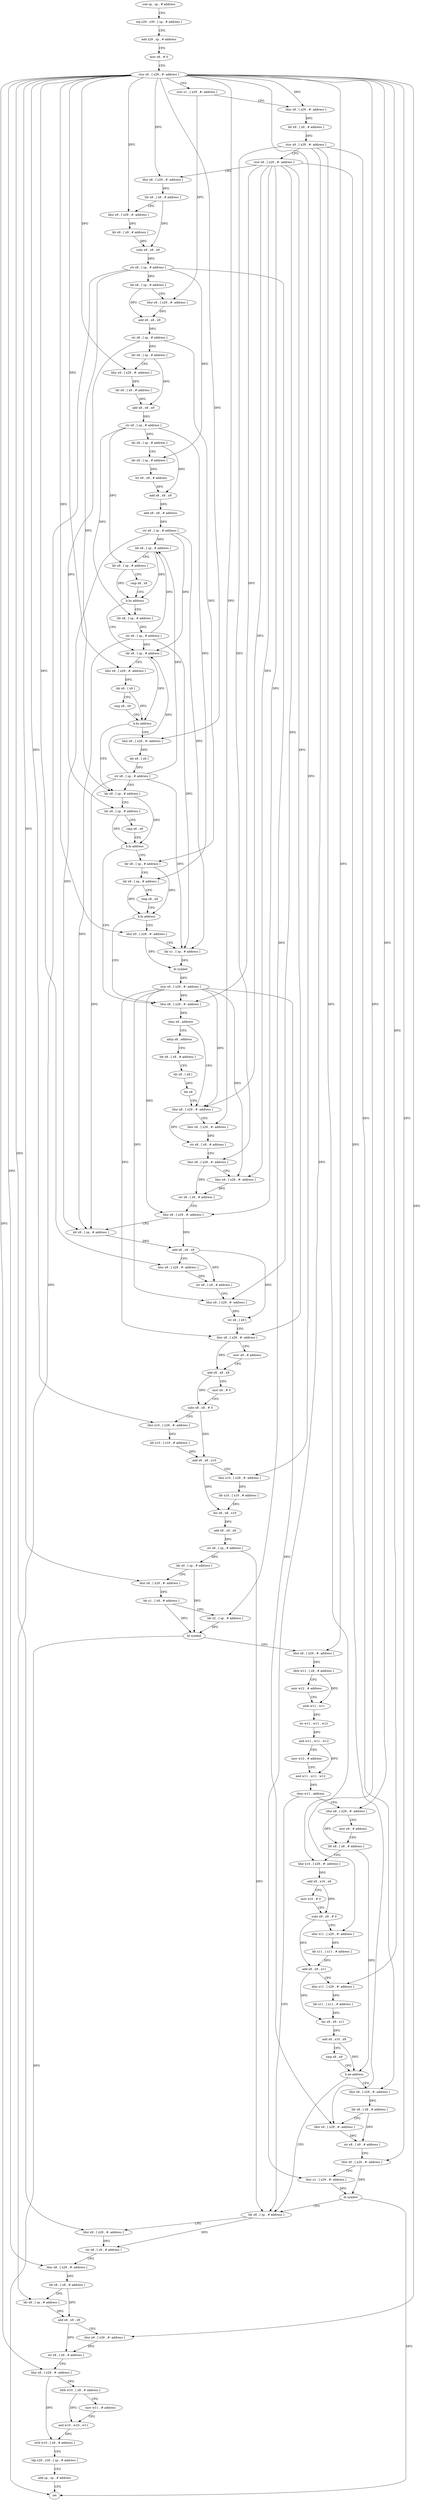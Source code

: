 digraph "func" {
"270184" [label = "sub sp , sp , # address" ]
"270188" [label = "stp x29 , x30 , [ sp , # address ]" ]
"270192" [label = "add x29 , sp , # address" ]
"270196" [label = "mov x8 , # 0" ]
"270200" [label = "stur x0 , [ x29 , #- address ]" ]
"270204" [label = "stur x1 , [ x29 , #- address ]" ]
"270208" [label = "ldur x9 , [ x29 , #- address ]" ]
"270212" [label = "ldr x9 , [ x9 , # address ]" ]
"270216" [label = "stur x9 , [ x29 , #- address ]" ]
"270220" [label = "stur x8 , [ x29 , #- address ]" ]
"270224" [label = "ldur x8 , [ x29 , #- address ]" ]
"270228" [label = "ldr x8 , [ x8 , # address ]" ]
"270232" [label = "ldur x9 , [ x29 , #- address ]" ]
"270236" [label = "ldr x9 , [ x9 , # address ]" ]
"270240" [label = "subs x8 , x8 , x9" ]
"270244" [label = "str x8 , [ sp , # address ]" ]
"270248" [label = "ldr x8 , [ sp , # address ]" ]
"270252" [label = "ldur x9 , [ x29 , #- address ]" ]
"270256" [label = "add x8 , x8 , x9" ]
"270260" [label = "str x8 , [ sp , # address ]" ]
"270264" [label = "ldr x8 , [ sp , # address ]" ]
"270268" [label = "ldur x9 , [ x29 , #- address ]" ]
"270272" [label = "ldr x9 , [ x9 , # address ]" ]
"270276" [label = "add x8 , x8 , x9" ]
"270280" [label = "str x8 , [ sp , # address ]" ]
"270284" [label = "ldr x8 , [ sp , # address ]" ]
"270288" [label = "ldr x9 , [ sp , # address ]" ]
"270292" [label = "lsr x9 , x9 , # address" ]
"270296" [label = "add x8 , x8 , x9" ]
"270300" [label = "add x8 , x8 , # address" ]
"270304" [label = "str x8 , [ sp , # address ]" ]
"270308" [label = "ldr x8 , [ sp , # address ]" ]
"270312" [label = "ldr x9 , [ sp , # address ]" ]
"270316" [label = "cmp x8 , x9" ]
"270320" [label = "b.hs address" ]
"270332" [label = "ldr x8 , [ sp , # address ]" ]
"270324" [label = "ldr x8 , [ sp , # address ]" ]
"270336" [label = "ldur x9 , [ x29 , #- address ]" ]
"270340" [label = "ldr x9 , [ x9 ]" ]
"270344" [label = "cmp x8 , x9" ]
"270348" [label = "b.hs address" ]
"270364" [label = "ldr x8 , [ sp , # address ]" ]
"270352" [label = "ldur x8 , [ x29 , #- address ]" ]
"270328" [label = "str x8 , [ sp , # address ]" ]
"270368" [label = "ldr x9 , [ sp , # address ]" ]
"270372" [label = "cmp x8 , x9" ]
"270376" [label = "b.hi address" ]
"270412" [label = "ldur x8 , [ x29 , #- address ]" ]
"270380" [label = "ldr x8 , [ sp , # address ]" ]
"270356" [label = "ldr x8 , [ x8 ]" ]
"270360" [label = "str x8 , [ sp , # address ]" ]
"270416" [label = "cbnz x8 , address" ]
"270436" [label = "ldur x8 , [ x29 , #- address ]" ]
"270420" [label = "adrp x8 , address" ]
"270384" [label = "ldr x9 , [ sp , # address ]" ]
"270388" [label = "cmp x8 , x9" ]
"270392" [label = "b.hi address" ]
"270396" [label = "ldur x0 , [ x29 , #- address ]" ]
"270440" [label = "ldur x9 , [ x29 , #- address ]" ]
"270444" [label = "str x8 , [ x9 , # address ]" ]
"270448" [label = "ldur x8 , [ x29 , #- address ]" ]
"270452" [label = "ldur x9 , [ x29 , #- address ]" ]
"270456" [label = "str x8 , [ x9 , # address ]" ]
"270460" [label = "ldur x8 , [ x29 , #- address ]" ]
"270464" [label = "ldr x9 , [ sp , # address ]" ]
"270468" [label = "add x8 , x8 , x9" ]
"270472" [label = "ldur x9 , [ x29 , #- address ]" ]
"270476" [label = "str x8 , [ x9 , # address ]" ]
"270480" [label = "ldur x9 , [ x29 , #- address ]" ]
"270484" [label = "str x8 , [ x9 ]" ]
"270488" [label = "ldur x8 , [ x29 , #- address ]" ]
"270492" [label = "mov x9 , # address" ]
"270496" [label = "add x8 , x8 , x9" ]
"270500" [label = "mov x9 , # 0" ]
"270504" [label = "subs x8 , x8 , # 0" ]
"270508" [label = "ldur x10 , [ x29 , #- address ]" ]
"270512" [label = "ldr x10 , [ x10 , # address ]" ]
"270516" [label = "add x8 , x8 , x10" ]
"270520" [label = "ldur x10 , [ x29 , #- address ]" ]
"270524" [label = "ldr x10 , [ x10 , # address ]" ]
"270528" [label = "bic x8 , x8 , x10" ]
"270532" [label = "add x8 , x9 , x8" ]
"270536" [label = "str x8 , [ sp , # address ]" ]
"270540" [label = "ldr x0 , [ sp , # address ]" ]
"270544" [label = "ldur x8 , [ x29 , #- address ]" ]
"270548" [label = "ldr x1 , [ x8 , # address ]" ]
"270552" [label = "ldr x2 , [ sp , # address ]" ]
"270556" [label = "bl symbol" ]
"270560" [label = "ldur x8 , [ x29 , #- address ]" ]
"270564" [label = "ldrb w11 , [ x8 , # address ]" ]
"270568" [label = "mov w12 , # address" ]
"270572" [label = "uxtb w11 , w11" ]
"270576" [label = "lsr w11 , w11 , w12" ]
"270580" [label = "and w11 , w11 , w12" ]
"270584" [label = "mov w12 , # address" ]
"270588" [label = "and w11 , w11 , w12" ]
"270592" [label = "cbnz w11 , address" ]
"270688" [label = "ldr x8 , [ sp , # address ]" ]
"270596" [label = "ldur x8 , [ x29 , #- address ]" ]
"270424" [label = "ldr x8 , [ x8 , # address ]" ]
"270428" [label = "ldr x8 , [ x8 ]" ]
"270432" [label = "blr x8" ]
"270400" [label = "ldr x1 , [ sp , # address ]" ]
"270404" [label = "bl symbol" ]
"270408" [label = "stur x0 , [ x29 , #- address ]" ]
"270692" [label = "ldur x9 , [ x29 , #- address ]" ]
"270696" [label = "str x8 , [ x9 , # address ]" ]
"270700" [label = "ldur x8 , [ x29 , #- address ]" ]
"270704" [label = "ldr x8 , [ x8 , # address ]" ]
"270708" [label = "ldr x9 , [ sp , # address ]" ]
"270712" [label = "add x8 , x8 , x9" ]
"270716" [label = "ldur x9 , [ x29 , #- address ]" ]
"270720" [label = "str x8 , [ x9 , # address ]" ]
"270724" [label = "ldur x8 , [ x29 , #- address ]" ]
"270728" [label = "ldrb w10 , [ x8 , # address ]" ]
"270732" [label = "mov w11 , # address" ]
"270736" [label = "and w10 , w10 , w11" ]
"270740" [label = "strb w10 , [ x8 , # address ]" ]
"270744" [label = "ldp x29 , x30 , [ sp , # address ]" ]
"270748" [label = "add sp , sp , # address" ]
"270752" [label = "ret" ]
"270600" [label = "mov x9 , # address" ]
"270604" [label = "ldr x8 , [ x8 , # address ]" ]
"270608" [label = "ldur x10 , [ x29 , #- address ]" ]
"270612" [label = "add x9 , x10 , x9" ]
"270616" [label = "mov x10 , # 0" ]
"270620" [label = "subs x9 , x9 , # 0" ]
"270624" [label = "ldur x11 , [ x29 , #- address ]" ]
"270628" [label = "ldr x11 , [ x11 , # address ]" ]
"270632" [label = "add x9 , x9 , x11" ]
"270636" [label = "ldur x11 , [ x29 , #- address ]" ]
"270640" [label = "ldr x11 , [ x11 , # address ]" ]
"270644" [label = "bic x9 , x9 , x11" ]
"270648" [label = "add x9 , x10 , x9" ]
"270652" [label = "cmp x8 , x9" ]
"270656" [label = "b.ne address" ]
"270660" [label = "ldur x8 , [ x29 , #- address ]" ]
"270664" [label = "ldr x8 , [ x8 , # address ]" ]
"270668" [label = "ldur x9 , [ x29 , #- address ]" ]
"270672" [label = "str x8 , [ x9 , # address ]" ]
"270676" [label = "ldur x0 , [ x29 , #- address ]" ]
"270680" [label = "ldur x1 , [ x29 , #- address ]" ]
"270684" [label = "bl symbol" ]
"270184" -> "270188" [ label = "CFG" ]
"270188" -> "270192" [ label = "CFG" ]
"270192" -> "270196" [ label = "CFG" ]
"270196" -> "270200" [ label = "CFG" ]
"270200" -> "270204" [ label = "CFG" ]
"270200" -> "270208" [ label = "DFG" ]
"270200" -> "270224" [ label = "DFG" ]
"270200" -> "270232" [ label = "DFG" ]
"270200" -> "270268" [ label = "DFG" ]
"270200" -> "270336" [ label = "DFG" ]
"270200" -> "270352" [ label = "DFG" ]
"270200" -> "270440" [ label = "DFG" ]
"270200" -> "270472" [ label = "DFG" ]
"270200" -> "270508" [ label = "DFG" ]
"270200" -> "270520" [ label = "DFG" ]
"270200" -> "270544" [ label = "DFG" ]
"270200" -> "270560" [ label = "DFG" ]
"270200" -> "270396" [ label = "DFG" ]
"270200" -> "270692" [ label = "DFG" ]
"270200" -> "270700" [ label = "DFG" ]
"270200" -> "270716" [ label = "DFG" ]
"270200" -> "270724" [ label = "DFG" ]
"270200" -> "270596" [ label = "DFG" ]
"270200" -> "270624" [ label = "DFG" ]
"270200" -> "270636" [ label = "DFG" ]
"270200" -> "270676" [ label = "DFG" ]
"270204" -> "270208" [ label = "CFG" ]
"270204" -> "270252" [ label = "DFG" ]
"270208" -> "270212" [ label = "DFG" ]
"270212" -> "270216" [ label = "DFG" ]
"270216" -> "270220" [ label = "CFG" ]
"270216" -> "270448" [ label = "DFG" ]
"270216" -> "270608" [ label = "DFG" ]
"270216" -> "270660" [ label = "DFG" ]
"270216" -> "270680" [ label = "DFG" ]
"270220" -> "270224" [ label = "CFG" ]
"270220" -> "270412" [ label = "DFG" ]
"270220" -> "270436" [ label = "DFG" ]
"270220" -> "270452" [ label = "DFG" ]
"270220" -> "270460" [ label = "DFG" ]
"270220" -> "270480" [ label = "DFG" ]
"270220" -> "270488" [ label = "DFG" ]
"270220" -> "270668" [ label = "DFG" ]
"270224" -> "270228" [ label = "DFG" ]
"270228" -> "270232" [ label = "CFG" ]
"270228" -> "270240" [ label = "DFG" ]
"270232" -> "270236" [ label = "DFG" ]
"270236" -> "270240" [ label = "DFG" ]
"270240" -> "270244" [ label = "DFG" ]
"270244" -> "270248" [ label = "DFG" ]
"270244" -> "270288" [ label = "DFG" ]
"270244" -> "270364" [ label = "DFG" ]
"270244" -> "270552" [ label = "DFG" ]
"270244" -> "270708" [ label = "DFG" ]
"270248" -> "270252" [ label = "CFG" ]
"270248" -> "270256" [ label = "DFG" ]
"270252" -> "270256" [ label = "DFG" ]
"270256" -> "270260" [ label = "DFG" ]
"270260" -> "270264" [ label = "DFG" ]
"270260" -> "270368" [ label = "DFG" ]
"270260" -> "270380" [ label = "DFG" ]
"270264" -> "270268" [ label = "CFG" ]
"270264" -> "270276" [ label = "DFG" ]
"270268" -> "270272" [ label = "DFG" ]
"270272" -> "270276" [ label = "DFG" ]
"270276" -> "270280" [ label = "DFG" ]
"270280" -> "270284" [ label = "DFG" ]
"270280" -> "270312" [ label = "DFG" ]
"270280" -> "270324" [ label = "DFG" ]
"270280" -> "270384" [ label = "DFG" ]
"270284" -> "270288" [ label = "CFG" ]
"270284" -> "270296" [ label = "DFG" ]
"270288" -> "270292" [ label = "DFG" ]
"270292" -> "270296" [ label = "DFG" ]
"270296" -> "270300" [ label = "DFG" ]
"270300" -> "270304" [ label = "DFG" ]
"270304" -> "270308" [ label = "DFG" ]
"270304" -> "270332" [ label = "DFG" ]
"270304" -> "270464" [ label = "DFG" ]
"270304" -> "270400" [ label = "DFG" ]
"270308" -> "270312" [ label = "CFG" ]
"270308" -> "270320" [ label = "DFG" ]
"270312" -> "270316" [ label = "CFG" ]
"270312" -> "270320" [ label = "DFG" ]
"270316" -> "270320" [ label = "CFG" ]
"270320" -> "270332" [ label = "CFG" ]
"270320" -> "270324" [ label = "CFG" ]
"270332" -> "270336" [ label = "CFG" ]
"270332" -> "270348" [ label = "DFG" ]
"270324" -> "270328" [ label = "DFG" ]
"270336" -> "270340" [ label = "DFG" ]
"270340" -> "270344" [ label = "CFG" ]
"270340" -> "270348" [ label = "DFG" ]
"270344" -> "270348" [ label = "CFG" ]
"270348" -> "270364" [ label = "CFG" ]
"270348" -> "270352" [ label = "CFG" ]
"270364" -> "270368" [ label = "CFG" ]
"270364" -> "270376" [ label = "DFG" ]
"270352" -> "270356" [ label = "DFG" ]
"270328" -> "270332" [ label = "DFG" ]
"270328" -> "270308" [ label = "DFG" ]
"270328" -> "270464" [ label = "DFG" ]
"270328" -> "270400" [ label = "DFG" ]
"270368" -> "270372" [ label = "CFG" ]
"270368" -> "270376" [ label = "DFG" ]
"270372" -> "270376" [ label = "CFG" ]
"270376" -> "270412" [ label = "CFG" ]
"270376" -> "270380" [ label = "CFG" ]
"270412" -> "270416" [ label = "DFG" ]
"270380" -> "270384" [ label = "CFG" ]
"270380" -> "270392" [ label = "DFG" ]
"270356" -> "270360" [ label = "DFG" ]
"270360" -> "270364" [ label = "CFG" ]
"270360" -> "270308" [ label = "DFG" ]
"270360" -> "270332" [ label = "DFG" ]
"270360" -> "270464" [ label = "DFG" ]
"270360" -> "270400" [ label = "DFG" ]
"270416" -> "270436" [ label = "CFG" ]
"270416" -> "270420" [ label = "CFG" ]
"270436" -> "270440" [ label = "CFG" ]
"270436" -> "270444" [ label = "DFG" ]
"270420" -> "270424" [ label = "CFG" ]
"270384" -> "270388" [ label = "CFG" ]
"270384" -> "270392" [ label = "DFG" ]
"270388" -> "270392" [ label = "CFG" ]
"270392" -> "270412" [ label = "CFG" ]
"270392" -> "270396" [ label = "CFG" ]
"270396" -> "270400" [ label = "CFG" ]
"270396" -> "270404" [ label = "DFG" ]
"270440" -> "270444" [ label = "DFG" ]
"270444" -> "270448" [ label = "CFG" ]
"270448" -> "270452" [ label = "CFG" ]
"270448" -> "270456" [ label = "DFG" ]
"270452" -> "270456" [ label = "DFG" ]
"270456" -> "270460" [ label = "CFG" ]
"270460" -> "270464" [ label = "CFG" ]
"270460" -> "270468" [ label = "DFG" ]
"270464" -> "270468" [ label = "DFG" ]
"270468" -> "270472" [ label = "CFG" ]
"270468" -> "270476" [ label = "DFG" ]
"270468" -> "270484" [ label = "DFG" ]
"270472" -> "270476" [ label = "DFG" ]
"270476" -> "270480" [ label = "CFG" ]
"270480" -> "270484" [ label = "DFG" ]
"270484" -> "270488" [ label = "CFG" ]
"270488" -> "270492" [ label = "CFG" ]
"270488" -> "270496" [ label = "DFG" ]
"270492" -> "270496" [ label = "CFG" ]
"270496" -> "270500" [ label = "CFG" ]
"270496" -> "270504" [ label = "DFG" ]
"270500" -> "270504" [ label = "CFG" ]
"270504" -> "270508" [ label = "CFG" ]
"270504" -> "270516" [ label = "DFG" ]
"270508" -> "270512" [ label = "DFG" ]
"270512" -> "270516" [ label = "DFG" ]
"270516" -> "270520" [ label = "CFG" ]
"270516" -> "270528" [ label = "DFG" ]
"270520" -> "270524" [ label = "DFG" ]
"270524" -> "270528" [ label = "DFG" ]
"270528" -> "270532" [ label = "DFG" ]
"270532" -> "270536" [ label = "DFG" ]
"270536" -> "270540" [ label = "DFG" ]
"270536" -> "270688" [ label = "DFG" ]
"270540" -> "270544" [ label = "CFG" ]
"270540" -> "270556" [ label = "DFG" ]
"270544" -> "270548" [ label = "DFG" ]
"270548" -> "270552" [ label = "CFG" ]
"270548" -> "270556" [ label = "DFG" ]
"270552" -> "270556" [ label = "DFG" ]
"270556" -> "270560" [ label = "CFG" ]
"270556" -> "270752" [ label = "DFG" ]
"270560" -> "270564" [ label = "DFG" ]
"270564" -> "270568" [ label = "CFG" ]
"270564" -> "270572" [ label = "DFG" ]
"270568" -> "270572" [ label = "CFG" ]
"270572" -> "270576" [ label = "DFG" ]
"270576" -> "270580" [ label = "DFG" ]
"270580" -> "270584" [ label = "CFG" ]
"270580" -> "270588" [ label = "DFG" ]
"270584" -> "270588" [ label = "CFG" ]
"270588" -> "270592" [ label = "DFG" ]
"270592" -> "270688" [ label = "CFG" ]
"270592" -> "270596" [ label = "CFG" ]
"270688" -> "270692" [ label = "CFG" ]
"270688" -> "270696" [ label = "DFG" ]
"270596" -> "270600" [ label = "CFG" ]
"270596" -> "270604" [ label = "DFG" ]
"270424" -> "270428" [ label = "CFG" ]
"270428" -> "270432" [ label = "DFG" ]
"270432" -> "270436" [ label = "CFG" ]
"270400" -> "270404" [ label = "DFG" ]
"270404" -> "270408" [ label = "DFG" ]
"270408" -> "270412" [ label = "DFG" ]
"270408" -> "270436" [ label = "DFG" ]
"270408" -> "270452" [ label = "DFG" ]
"270408" -> "270460" [ label = "DFG" ]
"270408" -> "270480" [ label = "DFG" ]
"270408" -> "270488" [ label = "DFG" ]
"270408" -> "270668" [ label = "DFG" ]
"270692" -> "270696" [ label = "DFG" ]
"270696" -> "270700" [ label = "CFG" ]
"270700" -> "270704" [ label = "DFG" ]
"270704" -> "270708" [ label = "CFG" ]
"270704" -> "270712" [ label = "DFG" ]
"270708" -> "270712" [ label = "DFG" ]
"270712" -> "270716" [ label = "CFG" ]
"270712" -> "270720" [ label = "DFG" ]
"270716" -> "270720" [ label = "DFG" ]
"270720" -> "270724" [ label = "CFG" ]
"270724" -> "270728" [ label = "DFG" ]
"270724" -> "270740" [ label = "DFG" ]
"270728" -> "270732" [ label = "CFG" ]
"270728" -> "270736" [ label = "DFG" ]
"270732" -> "270736" [ label = "CFG" ]
"270736" -> "270740" [ label = "DFG" ]
"270740" -> "270744" [ label = "CFG" ]
"270744" -> "270748" [ label = "CFG" ]
"270748" -> "270752" [ label = "CFG" ]
"270600" -> "270604" [ label = "CFG" ]
"270604" -> "270608" [ label = "CFG" ]
"270604" -> "270656" [ label = "DFG" ]
"270608" -> "270612" [ label = "DFG" ]
"270612" -> "270616" [ label = "CFG" ]
"270612" -> "270620" [ label = "DFG" ]
"270616" -> "270620" [ label = "CFG" ]
"270620" -> "270624" [ label = "CFG" ]
"270620" -> "270632" [ label = "DFG" ]
"270624" -> "270628" [ label = "DFG" ]
"270628" -> "270632" [ label = "DFG" ]
"270632" -> "270636" [ label = "CFG" ]
"270632" -> "270644" [ label = "DFG" ]
"270636" -> "270640" [ label = "DFG" ]
"270640" -> "270644" [ label = "DFG" ]
"270644" -> "270648" [ label = "DFG" ]
"270648" -> "270652" [ label = "CFG" ]
"270648" -> "270656" [ label = "DFG" ]
"270652" -> "270656" [ label = "CFG" ]
"270656" -> "270688" [ label = "CFG" ]
"270656" -> "270660" [ label = "CFG" ]
"270660" -> "270664" [ label = "DFG" ]
"270664" -> "270668" [ label = "CFG" ]
"270664" -> "270672" [ label = "DFG" ]
"270668" -> "270672" [ label = "DFG" ]
"270672" -> "270676" [ label = "CFG" ]
"270676" -> "270680" [ label = "CFG" ]
"270676" -> "270684" [ label = "DFG" ]
"270680" -> "270684" [ label = "DFG" ]
"270684" -> "270688" [ label = "CFG" ]
"270684" -> "270752" [ label = "DFG" ]
}
